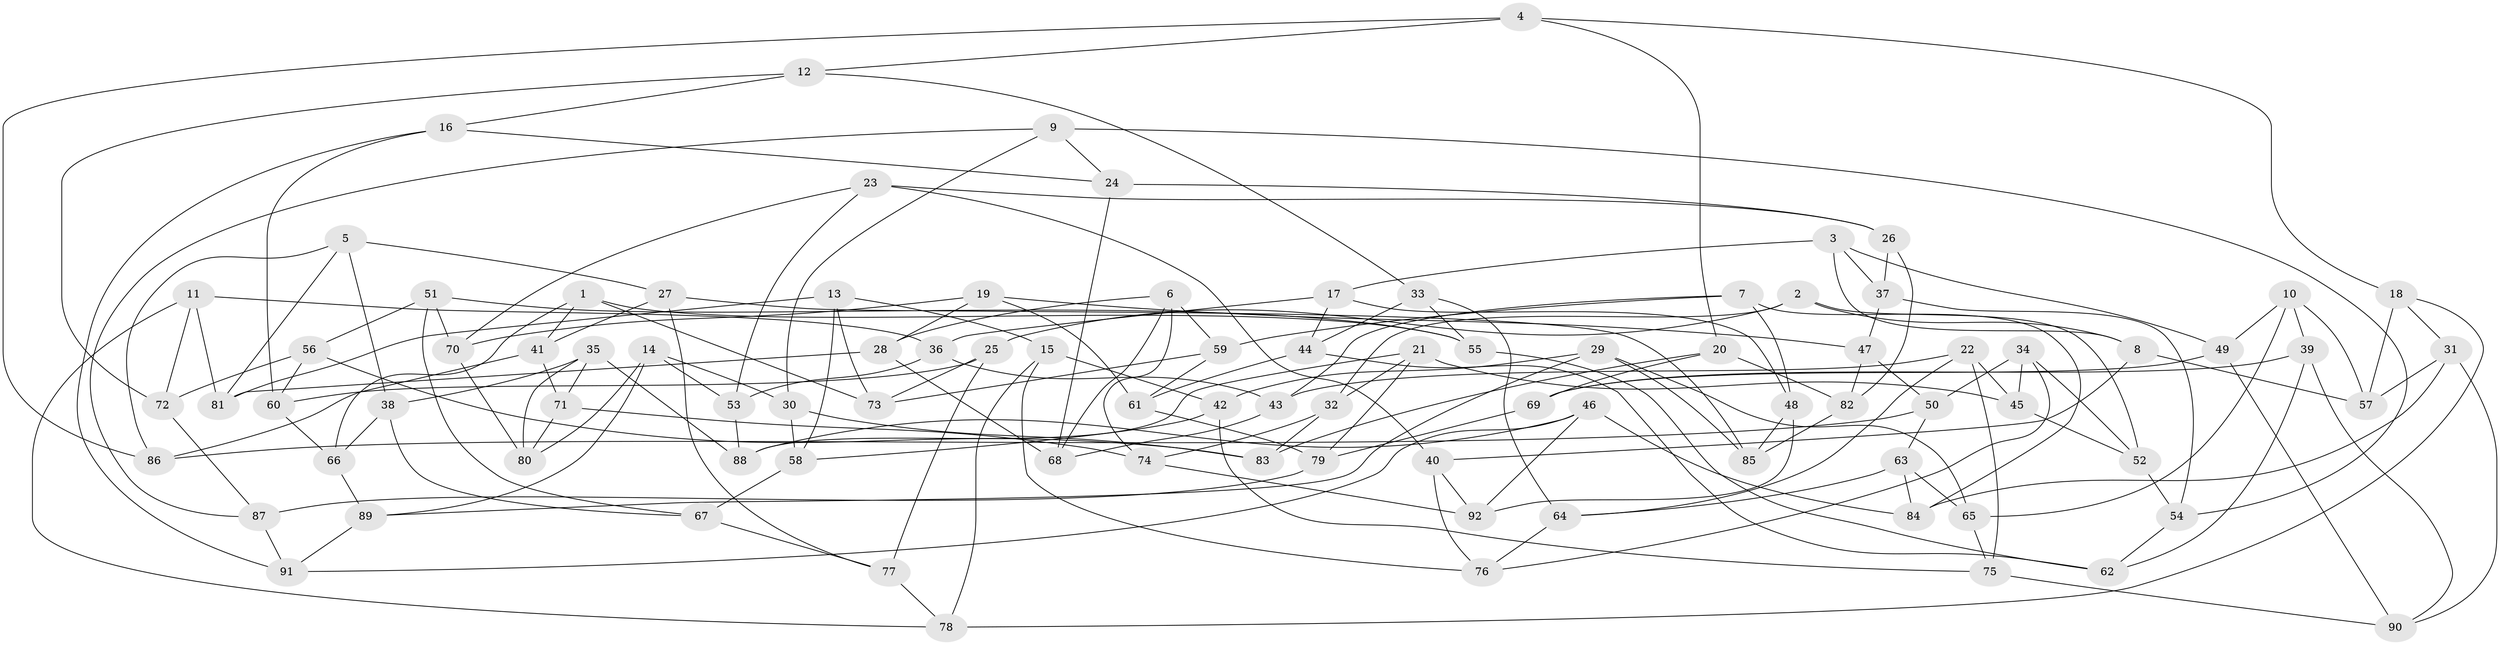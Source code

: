 // Generated by graph-tools (version 1.1) at 2025/50/03/09/25 03:50:49]
// undirected, 92 vertices, 184 edges
graph export_dot {
graph [start="1"]
  node [color=gray90,style=filled];
  1;
  2;
  3;
  4;
  5;
  6;
  7;
  8;
  9;
  10;
  11;
  12;
  13;
  14;
  15;
  16;
  17;
  18;
  19;
  20;
  21;
  22;
  23;
  24;
  25;
  26;
  27;
  28;
  29;
  30;
  31;
  32;
  33;
  34;
  35;
  36;
  37;
  38;
  39;
  40;
  41;
  42;
  43;
  44;
  45;
  46;
  47;
  48;
  49;
  50;
  51;
  52;
  53;
  54;
  55;
  56;
  57;
  58;
  59;
  60;
  61;
  62;
  63;
  64;
  65;
  66;
  67;
  68;
  69;
  70;
  71;
  72;
  73;
  74;
  75;
  76;
  77;
  78;
  79;
  80;
  81;
  82;
  83;
  84;
  85;
  86;
  87;
  88;
  89;
  90;
  91;
  92;
  1 -- 41;
  1 -- 66;
  1 -- 73;
  1 -- 55;
  2 -- 52;
  2 -- 8;
  2 -- 25;
  2 -- 32;
  3 -- 49;
  3 -- 17;
  3 -- 8;
  3 -- 37;
  4 -- 18;
  4 -- 12;
  4 -- 20;
  4 -- 86;
  5 -- 27;
  5 -- 81;
  5 -- 86;
  5 -- 38;
  6 -- 59;
  6 -- 74;
  6 -- 28;
  6 -- 68;
  7 -- 84;
  7 -- 59;
  7 -- 48;
  7 -- 43;
  8 -- 40;
  8 -- 57;
  9 -- 54;
  9 -- 30;
  9 -- 87;
  9 -- 24;
  10 -- 65;
  10 -- 39;
  10 -- 49;
  10 -- 57;
  11 -- 78;
  11 -- 81;
  11 -- 72;
  11 -- 36;
  12 -- 33;
  12 -- 72;
  12 -- 16;
  13 -- 81;
  13 -- 73;
  13 -- 15;
  13 -- 58;
  14 -- 30;
  14 -- 80;
  14 -- 89;
  14 -- 53;
  15 -- 78;
  15 -- 76;
  15 -- 42;
  16 -- 24;
  16 -- 60;
  16 -- 91;
  17 -- 48;
  17 -- 36;
  17 -- 44;
  18 -- 31;
  18 -- 57;
  18 -- 78;
  19 -- 61;
  19 -- 28;
  19 -- 47;
  19 -- 70;
  20 -- 82;
  20 -- 83;
  20 -- 69;
  21 -- 88;
  21 -- 45;
  21 -- 79;
  21 -- 32;
  22 -- 45;
  22 -- 43;
  22 -- 64;
  22 -- 75;
  23 -- 26;
  23 -- 40;
  23 -- 70;
  23 -- 53;
  24 -- 68;
  24 -- 26;
  25 -- 73;
  25 -- 60;
  25 -- 77;
  26 -- 82;
  26 -- 37;
  27 -- 77;
  27 -- 85;
  27 -- 41;
  28 -- 81;
  28 -- 68;
  29 -- 85;
  29 -- 65;
  29 -- 42;
  29 -- 89;
  30 -- 83;
  30 -- 58;
  31 -- 84;
  31 -- 90;
  31 -- 57;
  32 -- 74;
  32 -- 83;
  33 -- 55;
  33 -- 64;
  33 -- 44;
  34 -- 45;
  34 -- 76;
  34 -- 50;
  34 -- 52;
  35 -- 88;
  35 -- 71;
  35 -- 38;
  35 -- 80;
  36 -- 53;
  36 -- 43;
  37 -- 54;
  37 -- 47;
  38 -- 66;
  38 -- 67;
  39 -- 90;
  39 -- 62;
  39 -- 69;
  40 -- 76;
  40 -- 92;
  41 -- 71;
  41 -- 86;
  42 -- 75;
  42 -- 58;
  43 -- 68;
  44 -- 62;
  44 -- 61;
  45 -- 52;
  46 -- 92;
  46 -- 88;
  46 -- 91;
  46 -- 84;
  47 -- 82;
  47 -- 50;
  48 -- 92;
  48 -- 85;
  49 -- 69;
  49 -- 90;
  50 -- 86;
  50 -- 63;
  51 -- 56;
  51 -- 55;
  51 -- 67;
  51 -- 70;
  52 -- 54;
  53 -- 88;
  54 -- 62;
  55 -- 62;
  56 -- 83;
  56 -- 72;
  56 -- 60;
  58 -- 67;
  59 -- 73;
  59 -- 61;
  60 -- 66;
  61 -- 79;
  63 -- 84;
  63 -- 65;
  63 -- 64;
  64 -- 76;
  65 -- 75;
  66 -- 89;
  67 -- 77;
  69 -- 79;
  70 -- 80;
  71 -- 74;
  71 -- 80;
  72 -- 87;
  74 -- 92;
  75 -- 90;
  77 -- 78;
  79 -- 87;
  82 -- 85;
  87 -- 91;
  89 -- 91;
}

